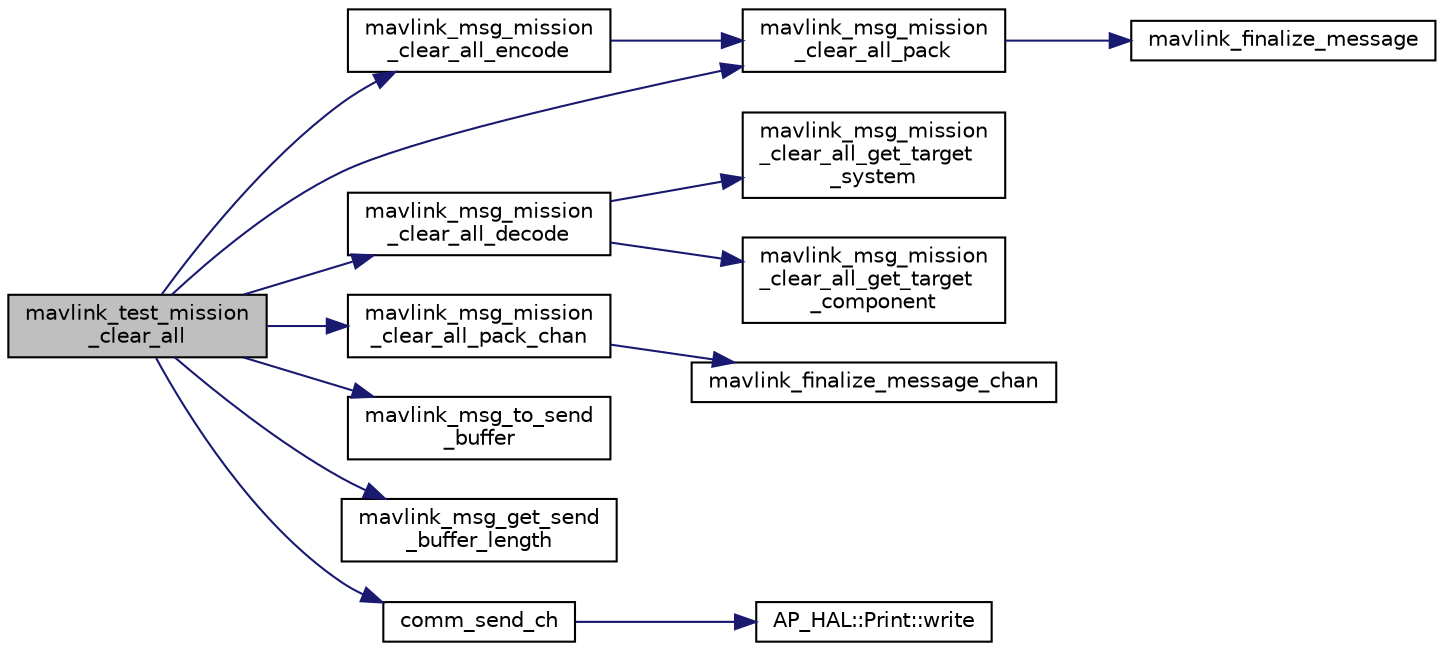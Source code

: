 digraph "mavlink_test_mission_clear_all"
{
 // INTERACTIVE_SVG=YES
  edge [fontname="Helvetica",fontsize="10",labelfontname="Helvetica",labelfontsize="10"];
  node [fontname="Helvetica",fontsize="10",shape=record];
  rankdir="LR";
  Node1 [label="mavlink_test_mission\l_clear_all",height=0.2,width=0.4,color="black", fillcolor="grey75", style="filled" fontcolor="black"];
  Node1 -> Node2 [color="midnightblue",fontsize="10",style="solid",fontname="Helvetica"];
  Node2 [label="mavlink_msg_mission\l_clear_all_encode",height=0.2,width=0.4,color="black", fillcolor="white", style="filled",URL="$mavlink__msg__mission__clear__all_8h.html#a4ae4bb25e44bb248e245384405cd80b9",tooltip="Encode a mission_clear_all struct. "];
  Node2 -> Node3 [color="midnightblue",fontsize="10",style="solid",fontname="Helvetica"];
  Node3 [label="mavlink_msg_mission\l_clear_all_pack",height=0.2,width=0.4,color="black", fillcolor="white", style="filled",URL="$mavlink__msg__mission__clear__all_8h.html#a2e7584dffc8202df6edf8fa444ab92c3",tooltip="Pack a mission_clear_all message. "];
  Node3 -> Node4 [color="midnightblue",fontsize="10",style="solid",fontname="Helvetica"];
  Node4 [label="mavlink_finalize_message",height=0.2,width=0.4,color="black", fillcolor="white", style="filled",URL="$v0_89_2mavlink__helpers_8h.html#af3bea083c5ec83f5b6570b2bd4a817d0",tooltip="Finalize a MAVLink message with MAVLINK_COMM_0 as default channel. "];
  Node1 -> Node5 [color="midnightblue",fontsize="10",style="solid",fontname="Helvetica"];
  Node5 [label="mavlink_msg_mission\l_clear_all_decode",height=0.2,width=0.4,color="black", fillcolor="white", style="filled",URL="$mavlink__msg__mission__clear__all_8h.html#af46080436bdf6f5ee6ccc535fa35e719",tooltip="Decode a mission_clear_all message into a struct. "];
  Node5 -> Node6 [color="midnightblue",fontsize="10",style="solid",fontname="Helvetica"];
  Node6 [label="mavlink_msg_mission\l_clear_all_get_target\l_system",height=0.2,width=0.4,color="black", fillcolor="white", style="filled",URL="$mavlink__msg__mission__clear__all_8h.html#ad99d22830d5759f3c814f350ba5f6412",tooltip="Send a mission_clear_all message. "];
  Node5 -> Node7 [color="midnightblue",fontsize="10",style="solid",fontname="Helvetica"];
  Node7 [label="mavlink_msg_mission\l_clear_all_get_target\l_component",height=0.2,width=0.4,color="black", fillcolor="white", style="filled",URL="$mavlink__msg__mission__clear__all_8h.html#aca378d4b568f4980615bf2b0877a4d6c",tooltip="Get field target_component from mission_clear_all message. "];
  Node1 -> Node3 [color="midnightblue",fontsize="10",style="solid",fontname="Helvetica"];
  Node1 -> Node8 [color="midnightblue",fontsize="10",style="solid",fontname="Helvetica"];
  Node8 [label="mavlink_msg_mission\l_clear_all_pack_chan",height=0.2,width=0.4,color="black", fillcolor="white", style="filled",URL="$mavlink__msg__mission__clear__all_8h.html#a9751eb7c62c3bce83ede2ad6c2932711",tooltip="Pack a mission_clear_all message on a channel. "];
  Node8 -> Node9 [color="midnightblue",fontsize="10",style="solid",fontname="Helvetica"];
  Node9 [label="mavlink_finalize_message_chan",height=0.2,width=0.4,color="black", fillcolor="white", style="filled",URL="$v0_89_2mavlink__helpers_8h.html#aa66131138fc02101dcc73b4b556ab422",tooltip="Finalize a MAVLink message with channel assignment. "];
  Node1 -> Node10 [color="midnightblue",fontsize="10",style="solid",fontname="Helvetica"];
  Node10 [label="mavlink_msg_to_send\l_buffer",height=0.2,width=0.4,color="black", fillcolor="white", style="filled",URL="$v0_89_2mavlink__helpers_8h.html#afea0a9befa84822fd62c2899ea0d849e",tooltip="Pack a message to send it over a serial byte stream. "];
  Node1 -> Node11 [color="midnightblue",fontsize="10",style="solid",fontname="Helvetica"];
  Node11 [label="mavlink_msg_get_send\l_buffer_length",height=0.2,width=0.4,color="black", fillcolor="white", style="filled",URL="$v0_89_2protocol_8h.html#aa86c08f27aabb7a2e12a67f189f590c8",tooltip="Get the required buffer size for this message. "];
  Node1 -> Node12 [color="midnightblue",fontsize="10",style="solid",fontname="Helvetica"];
  Node12 [label="comm_send_ch",height=0.2,width=0.4,color="black", fillcolor="white", style="filled",URL="$GCS__MAVLink_8h.html#ab753873a1ee10adedd0ce246311468f8"];
  Node12 -> Node13 [color="midnightblue",fontsize="10",style="solid",fontname="Helvetica"];
  Node13 [label="AP_HAL::Print::write",height=0.2,width=0.4,color="black", fillcolor="white", style="filled",URL="$classAP__HAL_1_1Print.html#acc65391952a43334f8f5c9bef341f501"];
}
